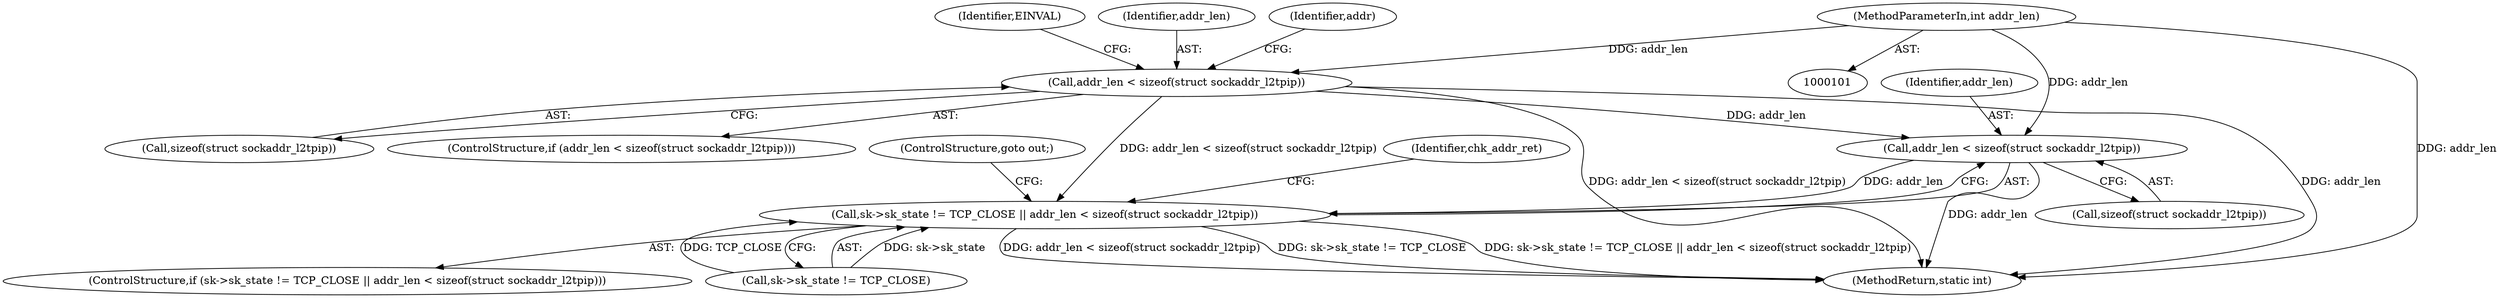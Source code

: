 digraph "0_linux_32c231164b762dddefa13af5a0101032c70b50ef@API" {
"1000181" [label="(Call,addr_len < sizeof(struct sockaddr_l2tpip))"];
"1000125" [label="(Call,addr_len < sizeof(struct sockaddr_l2tpip))"];
"1000104" [label="(MethodParameterIn,int addr_len)"];
"1000175" [label="(Call,sk->sk_state != TCP_CLOSE || addr_len < sizeof(struct sockaddr_l2tpip))"];
"1000124" [label="(ControlStructure,if (addr_len < sizeof(struct sockaddr_l2tpip)))"];
"1000127" [label="(Call,sizeof(struct sockaddr_l2tpip))"];
"1000175" [label="(Call,sk->sk_state != TCP_CLOSE || addr_len < sizeof(struct sockaddr_l2tpip))"];
"1000289" [label="(MethodReturn,static int)"];
"1000131" [label="(Identifier,EINVAL)"];
"1000176" [label="(Call,sk->sk_state != TCP_CLOSE)"];
"1000126" [label="(Identifier,addr_len)"];
"1000104" [label="(MethodParameterIn,int addr_len)"];
"1000182" [label="(Identifier,addr_len)"];
"1000135" [label="(Identifier,addr)"];
"1000187" [label="(Identifier,chk_addr_ret)"];
"1000125" [label="(Call,addr_len < sizeof(struct sockaddr_l2tpip))"];
"1000181" [label="(Call,addr_len < sizeof(struct sockaddr_l2tpip))"];
"1000183" [label="(Call,sizeof(struct sockaddr_l2tpip))"];
"1000185" [label="(ControlStructure,goto out;)"];
"1000174" [label="(ControlStructure,if (sk->sk_state != TCP_CLOSE || addr_len < sizeof(struct sockaddr_l2tpip)))"];
"1000181" -> "1000175"  [label="AST: "];
"1000181" -> "1000183"  [label="CFG: "];
"1000182" -> "1000181"  [label="AST: "];
"1000183" -> "1000181"  [label="AST: "];
"1000175" -> "1000181"  [label="CFG: "];
"1000181" -> "1000289"  [label="DDG: addr_len"];
"1000181" -> "1000175"  [label="DDG: addr_len"];
"1000125" -> "1000181"  [label="DDG: addr_len"];
"1000104" -> "1000181"  [label="DDG: addr_len"];
"1000125" -> "1000124"  [label="AST: "];
"1000125" -> "1000127"  [label="CFG: "];
"1000126" -> "1000125"  [label="AST: "];
"1000127" -> "1000125"  [label="AST: "];
"1000131" -> "1000125"  [label="CFG: "];
"1000135" -> "1000125"  [label="CFG: "];
"1000125" -> "1000289"  [label="DDG: addr_len"];
"1000125" -> "1000289"  [label="DDG: addr_len < sizeof(struct sockaddr_l2tpip)"];
"1000104" -> "1000125"  [label="DDG: addr_len"];
"1000125" -> "1000175"  [label="DDG: addr_len < sizeof(struct sockaddr_l2tpip)"];
"1000104" -> "1000101"  [label="AST: "];
"1000104" -> "1000289"  [label="DDG: addr_len"];
"1000175" -> "1000174"  [label="AST: "];
"1000175" -> "1000176"  [label="CFG: "];
"1000176" -> "1000175"  [label="AST: "];
"1000185" -> "1000175"  [label="CFG: "];
"1000187" -> "1000175"  [label="CFG: "];
"1000175" -> "1000289"  [label="DDG: addr_len < sizeof(struct sockaddr_l2tpip)"];
"1000175" -> "1000289"  [label="DDG: sk->sk_state != TCP_CLOSE"];
"1000175" -> "1000289"  [label="DDG: sk->sk_state != TCP_CLOSE || addr_len < sizeof(struct sockaddr_l2tpip)"];
"1000176" -> "1000175"  [label="DDG: sk->sk_state"];
"1000176" -> "1000175"  [label="DDG: TCP_CLOSE"];
}
